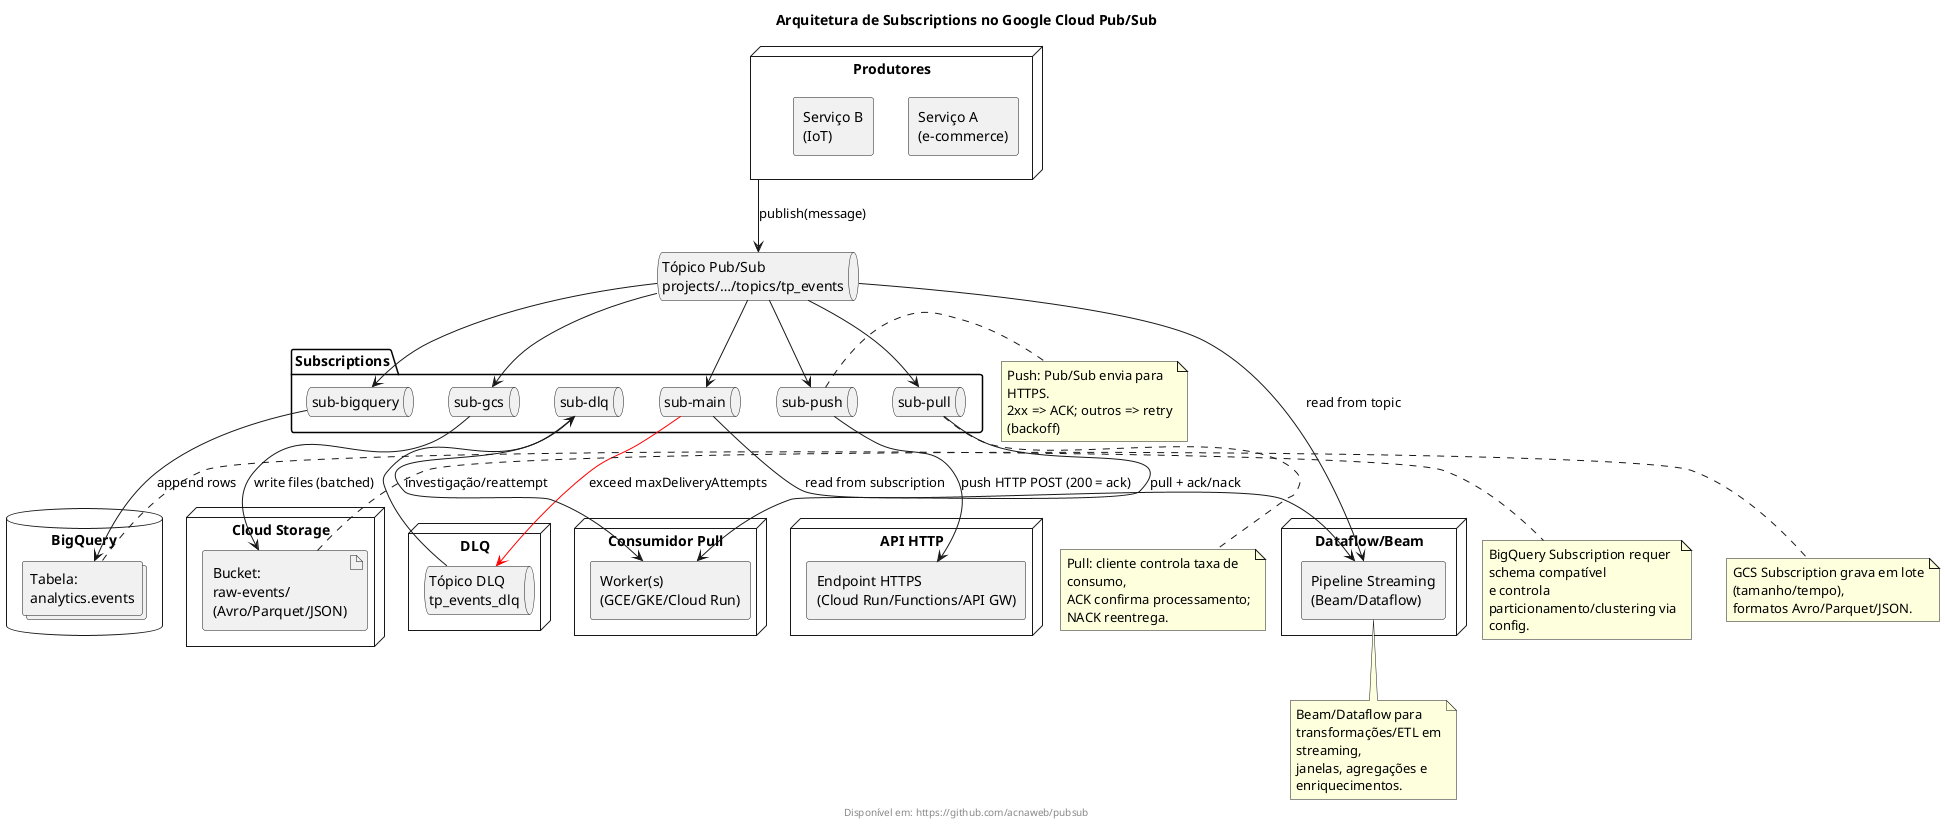 @startuml arquitetura-pubsub
skinparam componentStyle rectangle
skinparam wrapWidth 200
skinparam maxMessageSize 200

title Arquitetura de Subscriptions no Google Cloud Pub/Sub
footer Disponível em: https://github.com/acnaweb/pubsub

node "Produtores" as producers {
  component "Serviço A\n(e-commerce)" as svcA
  component "Serviço B\n(IoT)" as svcB
}

queue "Tópico Pub/Sub\nprojects/…/topics/tp_events" as topic

producers --> topic : publish(message)

package "Subscriptions" {
  queue "sub-pull" as sub_pull
  queue "sub-push" as sub_push
  queue "sub-bigquery" as sub_bq
  queue "sub-gcs" as sub_gcs
  queue "sub-main" as sub_main
  queue "sub-dlq" as sub_dlq
}

' Destinos/Consumidores
node "Consumidor Pull" as pull_cons {
  component "Worker(s)\n(GCE/GKE/Cloud Run)" as workers
}

node "API HTTP" as api {
  component "Endpoint HTTPS\n(Cloud Run/Functions/API GW)" as https_ep
}

database "BigQuery" as bq {
  collections "Tabela:\nanalytics.events" as bq_table
}

node "Cloud Storage" as gcs {
  artifact "Bucket:\nraw-events/\n(Avro/Parquet/JSON)" as gcs_bucket
}

node "Dataflow/Beam" as df {
  component "Pipeline Streaming\n(Beam/Dataflow)" as beam
}

node "DLQ" as dlq {
  queue "Tópico DLQ\ntp_events_dlq" as tp_dlq
}

' Ligações das subscriptions
topic --> sub_pull
topic --> sub_push
topic --> sub_bq
topic --> sub_gcs
topic --> sub_main

' Consumo/entrega
sub_pull --> workers : pull + ack/nack
sub_push --> https_ep : push HTTP POST (200 = ack)

sub_bq --> bq_table : append rows
sub_gcs --> gcs_bucket : write files (batched)

' Dataflow pode ler do tópico ou da sub principal
topic --> beam : read from topic
sub_main --> beam : read from subscription

' DLQ: mensagens com falha vão para tópico DLQ
sub_main -[#red]-> tp_dlq : exceed maxDeliveryAttempts
tp_dlq --> sub_dlq
sub_dlq --> workers : investigação/reattempt

' Notas
note right of sub_push
  Push: Pub/Sub envia para HTTPS.
  2xx => ACK; outros => retry (backoff)
end note

note bottom of sub_pull
  Pull: cliente controla taxa de consumo,
  ACK confirma processamento; NACK reentrega.
end note

note right of bq_table
  BigQuery Subscription requer schema compatível
  e controla particionamento/clustering via config.
end note

note right of gcs_bucket
  GCS Subscription grava em lote (tamanho/tempo),
  formatos Avro/Parquet/JSON.
end note

note bottom of beam
  Beam/Dataflow para transformações/ETL em streaming,
  janelas, agregações e enriquecimentos.
end note
@enduml

